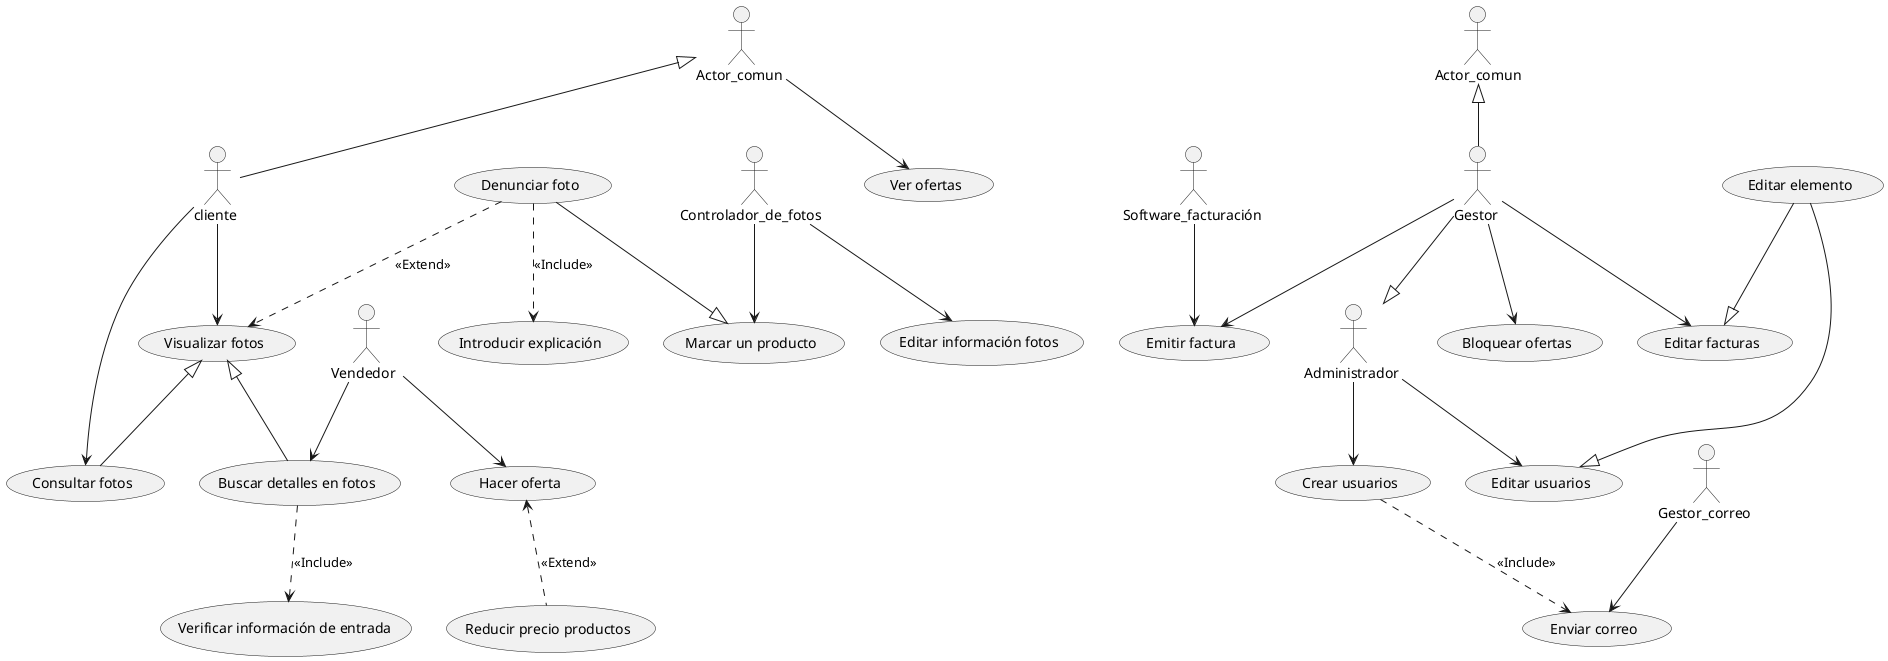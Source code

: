 
@startuml
:cliente :--> (Visualizar fotos)  
 (Visualizar fotos)  <|-- (Consultar fotos)
 (Visualizar fotos)  <|-- (Buscar detalles en fotos)
 :cliente : -->   (Consultar fotos)
 :Controlador_de_fotos  :-->   (Marcar un producto)
 :Controlador_de_fotos  :-->   (Editar información fotos)
 :Vendedor  :--> (Buscar detalles en fotos)
 :Vendedor  :-->  (Hacer oferta)
 :Actor_comun :-->  (Ver ofertas)
 :Actor_comun : <|-- :cliente :
  :Actor_comun: <|-- :Gestor :
 :Gestor :--> (Emitir factura)
  :Gestor :--> (Bloquear ofertas)
   :Gestor :--> (Editar facturas)
   :Gestor :--|> :Administrador :
 :Administrador : --> (Editar usuarios)
:Administrador : -->  (Crear usuarios)
 :Software_facturación :--> (Emitir factura)
 :Gestor_correo : -->  (Enviar correo)
 (Denunciar foto)--|>   (Marcar un producto)
 (Denunciar foto)--> (Visualizar fotos)#line.dashed;text:black : <<Extend>>
 (Denunciar foto)-->  (Introducir explicación)#line.dashed;text:black : <<Include>>
 (Buscar detalles en fotos) -->   (Verificar información de entrada)#line.dashed;text:black : <<Include>>
 (Editar elemento) --|> (Editar usuarios)
 (Editar elemento) --|> (Editar facturas) 
 (Crear usuarios) -->(Enviar correo)#line.dashed;text:black :  <<Include>>
 (Hacer oferta) <--(Reducir precio productos)#line.dashed;text:black : <<Extend>>
(Visualizar fotos)
@enduml
